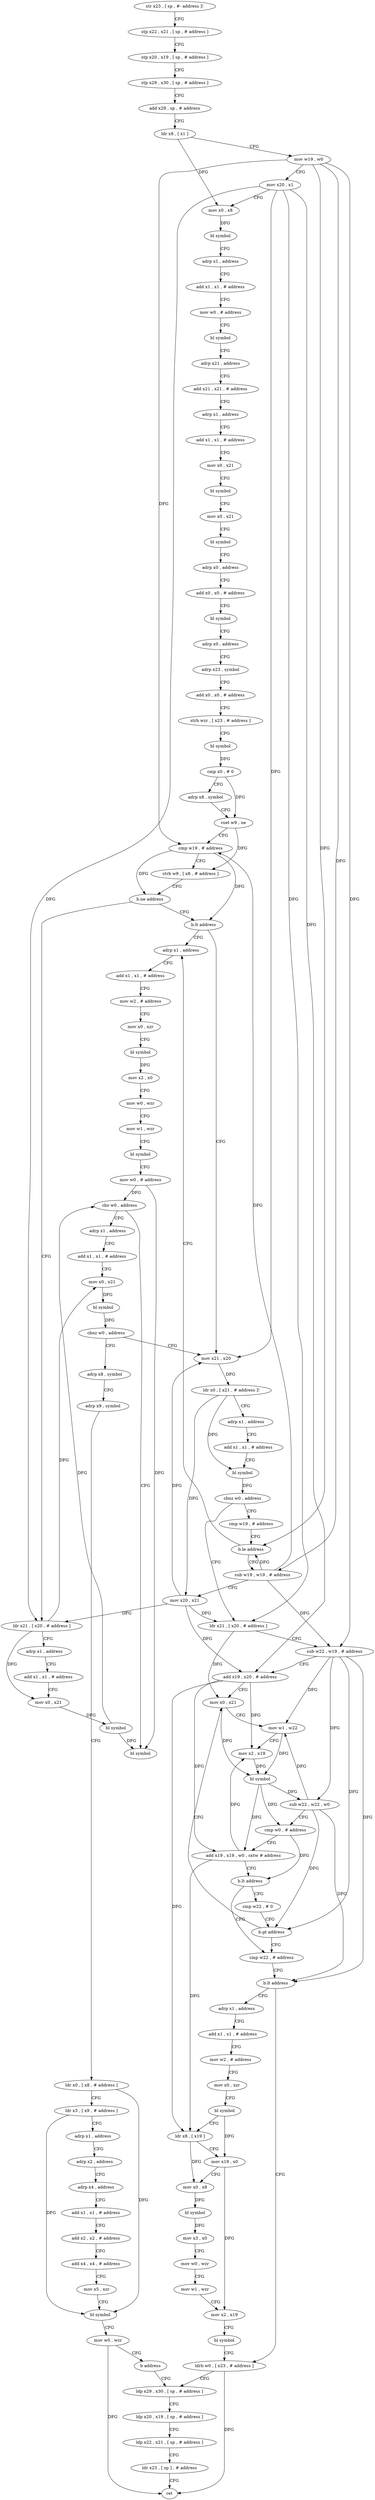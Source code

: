 digraph "func" {
"4200712" [label = "str x23 , [ sp , #- address ]!" ]
"4200716" [label = "stp x22 , x21 , [ sp , # address ]" ]
"4200720" [label = "stp x20 , x19 , [ sp , # address ]" ]
"4200724" [label = "stp x29 , x30 , [ sp , # address ]" ]
"4200728" [label = "add x29 , sp , # address" ]
"4200732" [label = "ldr x8 , [ x1 ]" ]
"4200736" [label = "mov w19 , w0" ]
"4200740" [label = "mov x20 , x1" ]
"4200744" [label = "mov x0 , x8" ]
"4200748" [label = "bl symbol" ]
"4200752" [label = "adrp x1 , address" ]
"4200756" [label = "add x1 , x1 , # address" ]
"4200760" [label = "mov w0 , # address" ]
"4200764" [label = "bl symbol" ]
"4200768" [label = "adrp x21 , address" ]
"4200772" [label = "add x21 , x21 , # address" ]
"4200776" [label = "adrp x1 , address" ]
"4200780" [label = "add x1 , x1 , # address" ]
"4200784" [label = "mov x0 , x21" ]
"4200788" [label = "bl symbol" ]
"4200792" [label = "mov x0 , x21" ]
"4200796" [label = "bl symbol" ]
"4200800" [label = "adrp x0 , address" ]
"4200804" [label = "add x0 , x0 , # address" ]
"4200808" [label = "bl symbol" ]
"4200812" [label = "adrp x0 , address" ]
"4200816" [label = "adrp x23 , symbol" ]
"4200820" [label = "add x0 , x0 , # address" ]
"4200824" [label = "strb wzr , [ x23 , # address ]" ]
"4200828" [label = "bl symbol" ]
"4200832" [label = "cmp x0 , # 0" ]
"4200836" [label = "adrp x8 , symbol" ]
"4200840" [label = "cset w9 , ne" ]
"4200844" [label = "cmp w19 , # address" ]
"4200848" [label = "strb w9 , [ x8 , # address ]" ]
"4200852" [label = "b.ne address" ]
"4200956" [label = "b.lt address" ]
"4200856" [label = "ldr x21 , [ x20 , # address ]" ]
"4201140" [label = "adrp x1 , address" ]
"4200960" [label = "mov x21 , x20" ]
"4200860" [label = "adrp x1 , address" ]
"4200864" [label = "add x1 , x1 , # address" ]
"4200868" [label = "mov x0 , x21" ]
"4200872" [label = "bl symbol" ]
"4200876" [label = "cbz w0 , address" ]
"4201180" [label = "bl symbol" ]
"4200880" [label = "adrp x1 , address" ]
"4201144" [label = "add x1 , x1 , # address" ]
"4201148" [label = "mov w2 , # address" ]
"4201152" [label = "mov x0 , xzr" ]
"4201156" [label = "bl symbol" ]
"4201160" [label = "mov x2 , x0" ]
"4201164" [label = "mov w0 , wzr" ]
"4201168" [label = "mov w1 , wzr" ]
"4201172" [label = "bl symbol" ]
"4201176" [label = "mov w0 , # address" ]
"4200964" [label = "ldr x0 , [ x21 , # address ]!" ]
"4200968" [label = "adrp x1 , address" ]
"4200972" [label = "add x1 , x1 , # address" ]
"4200976" [label = "bl symbol" ]
"4200980" [label = "cbnz w0 , address" ]
"4201000" [label = "ldr x21 , [ x20 , # address ]" ]
"4200984" [label = "cmp w19 , # address" ]
"4200884" [label = "add x1 , x1 , # address" ]
"4200888" [label = "mov x0 , x21" ]
"4200892" [label = "bl symbol" ]
"4200896" [label = "cbnz w0 , address" ]
"4200900" [label = "adrp x8 , symbol" ]
"4201004" [label = "sub w22 , w19 , # address" ]
"4201008" [label = "add x19 , x20 , # address" ]
"4201012" [label = "mov x0 , x21" ]
"4200988" [label = "b.le address" ]
"4200992" [label = "sub w19 , w19 , # address" ]
"4200904" [label = "adrp x9 , symbol" ]
"4200908" [label = "ldr x0 , [ x8 , # address ]" ]
"4200912" [label = "ldr x3 , [ x9 , # address ]" ]
"4200916" [label = "adrp x1 , address" ]
"4200920" [label = "adrp x2 , address" ]
"4200924" [label = "adrp x4 , address" ]
"4200928" [label = "add x1 , x1 , # address" ]
"4200932" [label = "add x2 , x2 , # address" ]
"4200936" [label = "add x4 , x4 , # address" ]
"4200940" [label = "mov x5 , xzr" ]
"4200944" [label = "bl symbol" ]
"4200948" [label = "mov w0 , wzr" ]
"4200952" [label = "b address" ]
"4201120" [label = "ldp x29 , x30 , [ sp , # address ]" ]
"4201052" [label = "cmp w22 , # address" ]
"4201056" [label = "b.lt address" ]
"4201116" [label = "ldrb w0 , [ x23 , # address ]" ]
"4201060" [label = "adrp x1 , address" ]
"4201044" [label = "cmp w22 , # 0" ]
"4201048" [label = "b.gt address" ]
"4200996" [label = "mov x20 , x21" ]
"4201124" [label = "ldp x20 , x19 , [ sp , # address ]" ]
"4201128" [label = "ldp x22 , x21 , [ sp , # address ]" ]
"4201132" [label = "ldr x23 , [ sp ] , # address" ]
"4201136" [label = "ret" ]
"4201064" [label = "add x1 , x1 , # address" ]
"4201068" [label = "mov w2 , # address" ]
"4201072" [label = "mov x0 , xzr" ]
"4201076" [label = "bl symbol" ]
"4201080" [label = "ldr x8 , [ x19 ]" ]
"4201084" [label = "mov x19 , x0" ]
"4201088" [label = "mov x0 , x8" ]
"4201092" [label = "bl symbol" ]
"4201096" [label = "mov x3 , x0" ]
"4201100" [label = "mov w0 , wzr" ]
"4201104" [label = "mov w1 , wzr" ]
"4201108" [label = "mov x2 , x19" ]
"4201112" [label = "bl symbol" ]
"4201016" [label = "mov w1 , w22" ]
"4201020" [label = "mov x2 , x19" ]
"4201024" [label = "bl symbol" ]
"4201028" [label = "sub w22 , w22 , w0" ]
"4201032" [label = "cmp w0 , # address" ]
"4201036" [label = "add x19 , x19 , w0 , sxtw # address" ]
"4201040" [label = "b.lt address" ]
"4200712" -> "4200716" [ label = "CFG" ]
"4200716" -> "4200720" [ label = "CFG" ]
"4200720" -> "4200724" [ label = "CFG" ]
"4200724" -> "4200728" [ label = "CFG" ]
"4200728" -> "4200732" [ label = "CFG" ]
"4200732" -> "4200736" [ label = "CFG" ]
"4200732" -> "4200744" [ label = "DFG" ]
"4200736" -> "4200740" [ label = "CFG" ]
"4200736" -> "4200844" [ label = "DFG" ]
"4200736" -> "4201004" [ label = "DFG" ]
"4200736" -> "4200988" [ label = "DFG" ]
"4200736" -> "4200992" [ label = "DFG" ]
"4200740" -> "4200744" [ label = "CFG" ]
"4200740" -> "4200856" [ label = "DFG" ]
"4200740" -> "4200960" [ label = "DFG" ]
"4200740" -> "4201000" [ label = "DFG" ]
"4200740" -> "4201008" [ label = "DFG" ]
"4200744" -> "4200748" [ label = "DFG" ]
"4200748" -> "4200752" [ label = "CFG" ]
"4200752" -> "4200756" [ label = "CFG" ]
"4200756" -> "4200760" [ label = "CFG" ]
"4200760" -> "4200764" [ label = "CFG" ]
"4200764" -> "4200768" [ label = "CFG" ]
"4200768" -> "4200772" [ label = "CFG" ]
"4200772" -> "4200776" [ label = "CFG" ]
"4200776" -> "4200780" [ label = "CFG" ]
"4200780" -> "4200784" [ label = "CFG" ]
"4200784" -> "4200788" [ label = "CFG" ]
"4200788" -> "4200792" [ label = "CFG" ]
"4200792" -> "4200796" [ label = "CFG" ]
"4200796" -> "4200800" [ label = "CFG" ]
"4200800" -> "4200804" [ label = "CFG" ]
"4200804" -> "4200808" [ label = "CFG" ]
"4200808" -> "4200812" [ label = "CFG" ]
"4200812" -> "4200816" [ label = "CFG" ]
"4200816" -> "4200820" [ label = "CFG" ]
"4200820" -> "4200824" [ label = "CFG" ]
"4200824" -> "4200828" [ label = "CFG" ]
"4200828" -> "4200832" [ label = "DFG" ]
"4200832" -> "4200836" [ label = "CFG" ]
"4200832" -> "4200840" [ label = "DFG" ]
"4200836" -> "4200840" [ label = "CFG" ]
"4200840" -> "4200844" [ label = "CFG" ]
"4200840" -> "4200848" [ label = "DFG" ]
"4200844" -> "4200848" [ label = "CFG" ]
"4200844" -> "4200852" [ label = "DFG" ]
"4200844" -> "4200956" [ label = "DFG" ]
"4200848" -> "4200852" [ label = "CFG" ]
"4200852" -> "4200956" [ label = "CFG" ]
"4200852" -> "4200856" [ label = "CFG" ]
"4200956" -> "4201140" [ label = "CFG" ]
"4200956" -> "4200960" [ label = "CFG" ]
"4200856" -> "4200860" [ label = "CFG" ]
"4200856" -> "4200868" [ label = "DFG" ]
"4200856" -> "4200888" [ label = "DFG" ]
"4201140" -> "4201144" [ label = "CFG" ]
"4200960" -> "4200964" [ label = "DFG" ]
"4200860" -> "4200864" [ label = "CFG" ]
"4200864" -> "4200868" [ label = "CFG" ]
"4200868" -> "4200872" [ label = "DFG" ]
"4200872" -> "4200876" [ label = "DFG" ]
"4200872" -> "4201180" [ label = "DFG" ]
"4200876" -> "4201180" [ label = "CFG" ]
"4200876" -> "4200880" [ label = "CFG" ]
"4200880" -> "4200884" [ label = "CFG" ]
"4201144" -> "4201148" [ label = "CFG" ]
"4201148" -> "4201152" [ label = "CFG" ]
"4201152" -> "4201156" [ label = "CFG" ]
"4201156" -> "4201160" [ label = "DFG" ]
"4201160" -> "4201164" [ label = "CFG" ]
"4201164" -> "4201168" [ label = "CFG" ]
"4201168" -> "4201172" [ label = "CFG" ]
"4201172" -> "4201176" [ label = "CFG" ]
"4201176" -> "4201180" [ label = "DFG" ]
"4201176" -> "4200876" [ label = "DFG" ]
"4200964" -> "4200968" [ label = "CFG" ]
"4200964" -> "4200996" [ label = "DFG" ]
"4200964" -> "4200976" [ label = "DFG" ]
"4200968" -> "4200972" [ label = "CFG" ]
"4200972" -> "4200976" [ label = "CFG" ]
"4200976" -> "4200980" [ label = "DFG" ]
"4200980" -> "4201000" [ label = "CFG" ]
"4200980" -> "4200984" [ label = "CFG" ]
"4201000" -> "4201004" [ label = "CFG" ]
"4201000" -> "4201012" [ label = "DFG" ]
"4200984" -> "4200988" [ label = "CFG" ]
"4200884" -> "4200888" [ label = "CFG" ]
"4200888" -> "4200892" [ label = "DFG" ]
"4200892" -> "4200896" [ label = "DFG" ]
"4200896" -> "4200960" [ label = "CFG" ]
"4200896" -> "4200900" [ label = "CFG" ]
"4200900" -> "4200904" [ label = "CFG" ]
"4201004" -> "4201008" [ label = "CFG" ]
"4201004" -> "4201016" [ label = "DFG" ]
"4201004" -> "4201028" [ label = "DFG" ]
"4201004" -> "4201056" [ label = "DFG" ]
"4201004" -> "4201048" [ label = "DFG" ]
"4201008" -> "4201012" [ label = "CFG" ]
"4201008" -> "4201020" [ label = "DFG" ]
"4201008" -> "4201036" [ label = "DFG" ]
"4201008" -> "4201080" [ label = "DFG" ]
"4201012" -> "4201016" [ label = "CFG" ]
"4201012" -> "4201024" [ label = "DFG" ]
"4200988" -> "4201140" [ label = "CFG" ]
"4200988" -> "4200992" [ label = "CFG" ]
"4200992" -> "4200996" [ label = "CFG" ]
"4200992" -> "4200844" [ label = "DFG" ]
"4200992" -> "4201004" [ label = "DFG" ]
"4200992" -> "4200988" [ label = "DFG" ]
"4200904" -> "4200908" [ label = "CFG" ]
"4200908" -> "4200912" [ label = "CFG" ]
"4200908" -> "4200944" [ label = "DFG" ]
"4200912" -> "4200916" [ label = "CFG" ]
"4200912" -> "4200944" [ label = "DFG" ]
"4200916" -> "4200920" [ label = "CFG" ]
"4200920" -> "4200924" [ label = "CFG" ]
"4200924" -> "4200928" [ label = "CFG" ]
"4200928" -> "4200932" [ label = "CFG" ]
"4200932" -> "4200936" [ label = "CFG" ]
"4200936" -> "4200940" [ label = "CFG" ]
"4200940" -> "4200944" [ label = "CFG" ]
"4200944" -> "4200948" [ label = "CFG" ]
"4200948" -> "4200952" [ label = "CFG" ]
"4200948" -> "4201136" [ label = "DFG" ]
"4200952" -> "4201120" [ label = "CFG" ]
"4201120" -> "4201124" [ label = "CFG" ]
"4201052" -> "4201056" [ label = "CFG" ]
"4201056" -> "4201116" [ label = "CFG" ]
"4201056" -> "4201060" [ label = "CFG" ]
"4201116" -> "4201120" [ label = "CFG" ]
"4201116" -> "4201136" [ label = "DFG" ]
"4201060" -> "4201064" [ label = "CFG" ]
"4201044" -> "4201048" [ label = "CFG" ]
"4201048" -> "4201012" [ label = "CFG" ]
"4201048" -> "4201052" [ label = "CFG" ]
"4200996" -> "4201000" [ label = "DFG" ]
"4200996" -> "4200856" [ label = "DFG" ]
"4200996" -> "4200960" [ label = "DFG" ]
"4200996" -> "4201008" [ label = "DFG" ]
"4201124" -> "4201128" [ label = "CFG" ]
"4201128" -> "4201132" [ label = "CFG" ]
"4201132" -> "4201136" [ label = "CFG" ]
"4201064" -> "4201068" [ label = "CFG" ]
"4201068" -> "4201072" [ label = "CFG" ]
"4201072" -> "4201076" [ label = "CFG" ]
"4201076" -> "4201080" [ label = "CFG" ]
"4201076" -> "4201084" [ label = "DFG" ]
"4201080" -> "4201084" [ label = "CFG" ]
"4201080" -> "4201088" [ label = "DFG" ]
"4201084" -> "4201088" [ label = "CFG" ]
"4201084" -> "4201108" [ label = "DFG" ]
"4201088" -> "4201092" [ label = "DFG" ]
"4201092" -> "4201096" [ label = "DFG" ]
"4201096" -> "4201100" [ label = "CFG" ]
"4201100" -> "4201104" [ label = "CFG" ]
"4201104" -> "4201108" [ label = "CFG" ]
"4201108" -> "4201112" [ label = "CFG" ]
"4201112" -> "4201116" [ label = "CFG" ]
"4201016" -> "4201020" [ label = "CFG" ]
"4201016" -> "4201024" [ label = "DFG" ]
"4201020" -> "4201024" [ label = "DFG" ]
"4201024" -> "4201028" [ label = "DFG" ]
"4201024" -> "4201032" [ label = "DFG" ]
"4201024" -> "4201036" [ label = "DFG" ]
"4201028" -> "4201032" [ label = "CFG" ]
"4201028" -> "4201016" [ label = "DFG" ]
"4201028" -> "4201056" [ label = "DFG" ]
"4201028" -> "4201048" [ label = "DFG" ]
"4201032" -> "4201036" [ label = "CFG" ]
"4201032" -> "4201040" [ label = "DFG" ]
"4201036" -> "4201040" [ label = "CFG" ]
"4201036" -> "4201020" [ label = "DFG" ]
"4201036" -> "4201080" [ label = "DFG" ]
"4201040" -> "4201052" [ label = "CFG" ]
"4201040" -> "4201044" [ label = "CFG" ]
}
